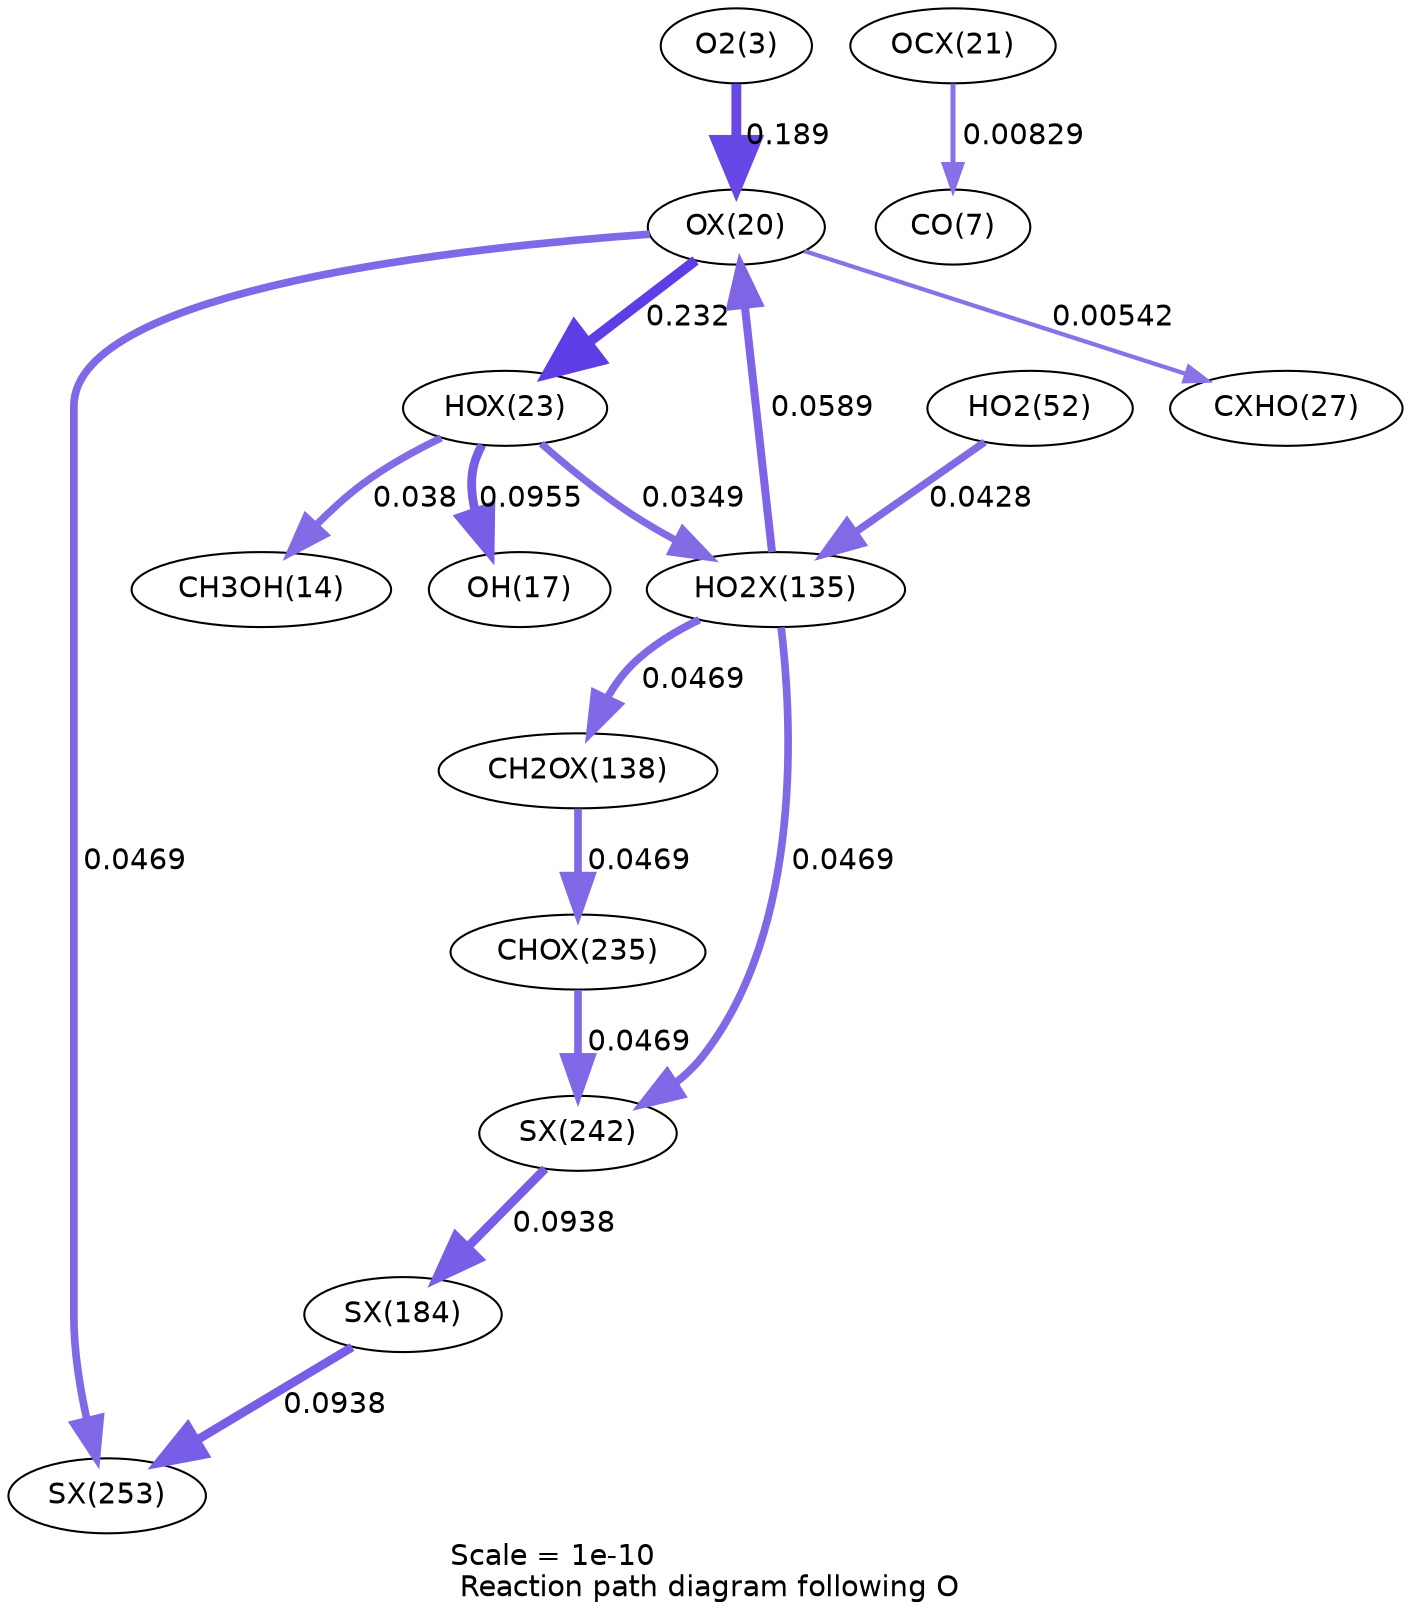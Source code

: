 digraph reaction_paths {
center=1;
s5 -> s33[fontname="Helvetica", penwidth=4.74, arrowsize=2.37, color="0.7, 0.689, 0.9"
, label=" 0.189"];
s33 -> s36[fontname="Helvetica", penwidth=4.9, arrowsize=2.45, color="0.7, 0.732, 0.9"
, label=" 0.232"];
s33 -> s40[fontname="Helvetica", penwidth=2.06, arrowsize=1.03, color="0.7, 0.505, 0.9"
, label=" 0.00542"];
s53 -> s33[fontname="Helvetica", penwidth=3.86, arrowsize=1.93, color="0.7, 0.559, 0.9"
, label=" 0.0589"];
s33 -> s64[fontname="Helvetica", penwidth=3.69, arrowsize=1.85, color="0.7, 0.547, 0.9"
, label=" 0.0469"];
s36 -> s16[fontname="Helvetica", penwidth=3.53, arrowsize=1.77, color="0.7, 0.538, 0.9"
, label=" 0.038"];
s36 -> s19[fontname="Helvetica", penwidth=4.23, arrowsize=2.11, color="0.7, 0.596, 0.9"
, label=" 0.0955"];
s36 -> s53[fontname="Helvetica", penwidth=3.47, arrowsize=1.73, color="0.7, 0.535, 0.9"
, label=" 0.0349"];
s34 -> s9[fontname="Helvetica", penwidth=2.38, arrowsize=1.19, color="0.7, 0.508, 0.9"
, label=" 0.00829"];
s53 -> s54[fontname="Helvetica", penwidth=3.69, arrowsize=1.85, color="0.7, 0.547, 0.9"
, label=" 0.0469"];
s53 -> s63[fontname="Helvetica", penwidth=3.69, arrowsize=1.85, color="0.7, 0.547, 0.9"
, label=" 0.0469"];
s21 -> s53[fontname="Helvetica", penwidth=3.62, arrowsize=1.81, color="0.7, 0.543, 0.9"
, label=" 0.0428"];
s54 -> s62[fontname="Helvetica", penwidth=3.69, arrowsize=1.85, color="0.7, 0.547, 0.9"
, label=" 0.0469"];
s62 -> s63[fontname="Helvetica", penwidth=3.69, arrowsize=1.85, color="0.7, 0.547, 0.9"
, label=" 0.0469"];
s63 -> s58[fontname="Helvetica", penwidth=4.21, arrowsize=2.11, color="0.7, 0.594, 0.9"
, label=" 0.0938"];
s58 -> s64[fontname="Helvetica", penwidth=4.21, arrowsize=2.11, color="0.7, 0.594, 0.9"
, label=" 0.0938"];
s5 [ fontname="Helvetica", label="O2(3)"];
s9 [ fontname="Helvetica", label="CO(7)"];
s16 [ fontname="Helvetica", label="CH3OH(14)"];
s19 [ fontname="Helvetica", label="OH(17)"];
s21 [ fontname="Helvetica", label="HO2(52)"];
s33 [ fontname="Helvetica", label="OX(20)"];
s34 [ fontname="Helvetica", label="OCX(21)"];
s36 [ fontname="Helvetica", label="HOX(23)"];
s40 [ fontname="Helvetica", label="CXHO(27)"];
s53 [ fontname="Helvetica", label="HO2X(135)"];
s54 [ fontname="Helvetica", label="CH2OX(138)"];
s58 [ fontname="Helvetica", label="SX(184)"];
s62 [ fontname="Helvetica", label="CHOX(235)"];
s63 [ fontname="Helvetica", label="SX(242)"];
s64 [ fontname="Helvetica", label="SX(253)"];
 label = "Scale = 1e-10\l Reaction path diagram following O";
 fontname = "Helvetica";
}
